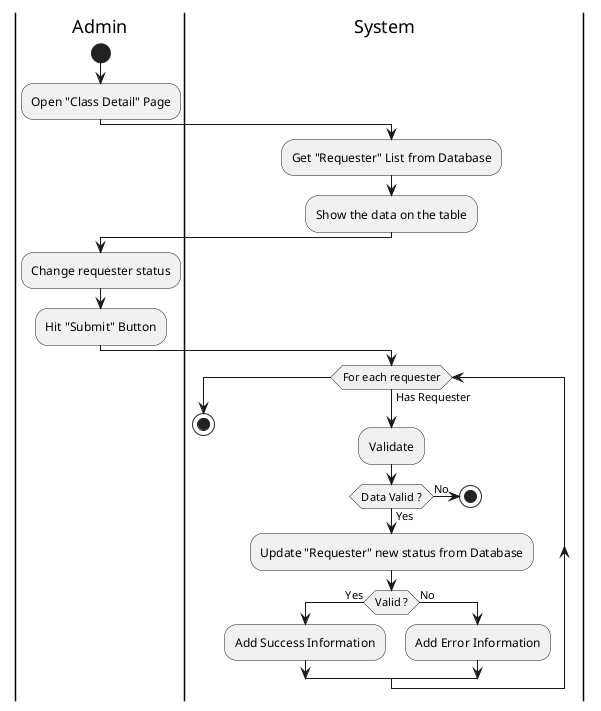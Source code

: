 @startuml CommitRequest

skinparam ConditionEndStyle hline
skinparam Monochrome true
skinparam Shadowing false

|Admin|
start
:Open "Class Detail" Page;

|System|
:Get "Requester" List from Database;
:Show the data on the table;

|Admin|
:Change requester status;
:Hit "Submit" Button;

|System|
while (For each requester) is (Has Requester)
    :Validate;

    if (Data Valid ?) then (Yes)
        :Update "Requester" new status from Database;

        if (Valid ?) then (Yes)
            :Add Success Information;
        else (No)
            :Add Error Information;
        endif
    else (No)
        stop
    endif
endwhile
stop

@enduml